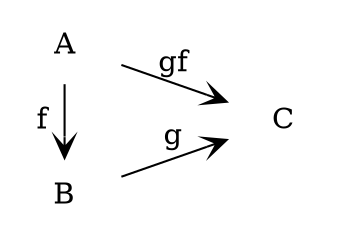 digraph {
  rankdir=LR;
  node[shape=plaintext];
  edge[arrowhead=vee, arrowtail=vee];
  A -> B [label=f];
  B -> C [label=g];
  A -> C [label=gf];
  {rank=same; A;B};
}
